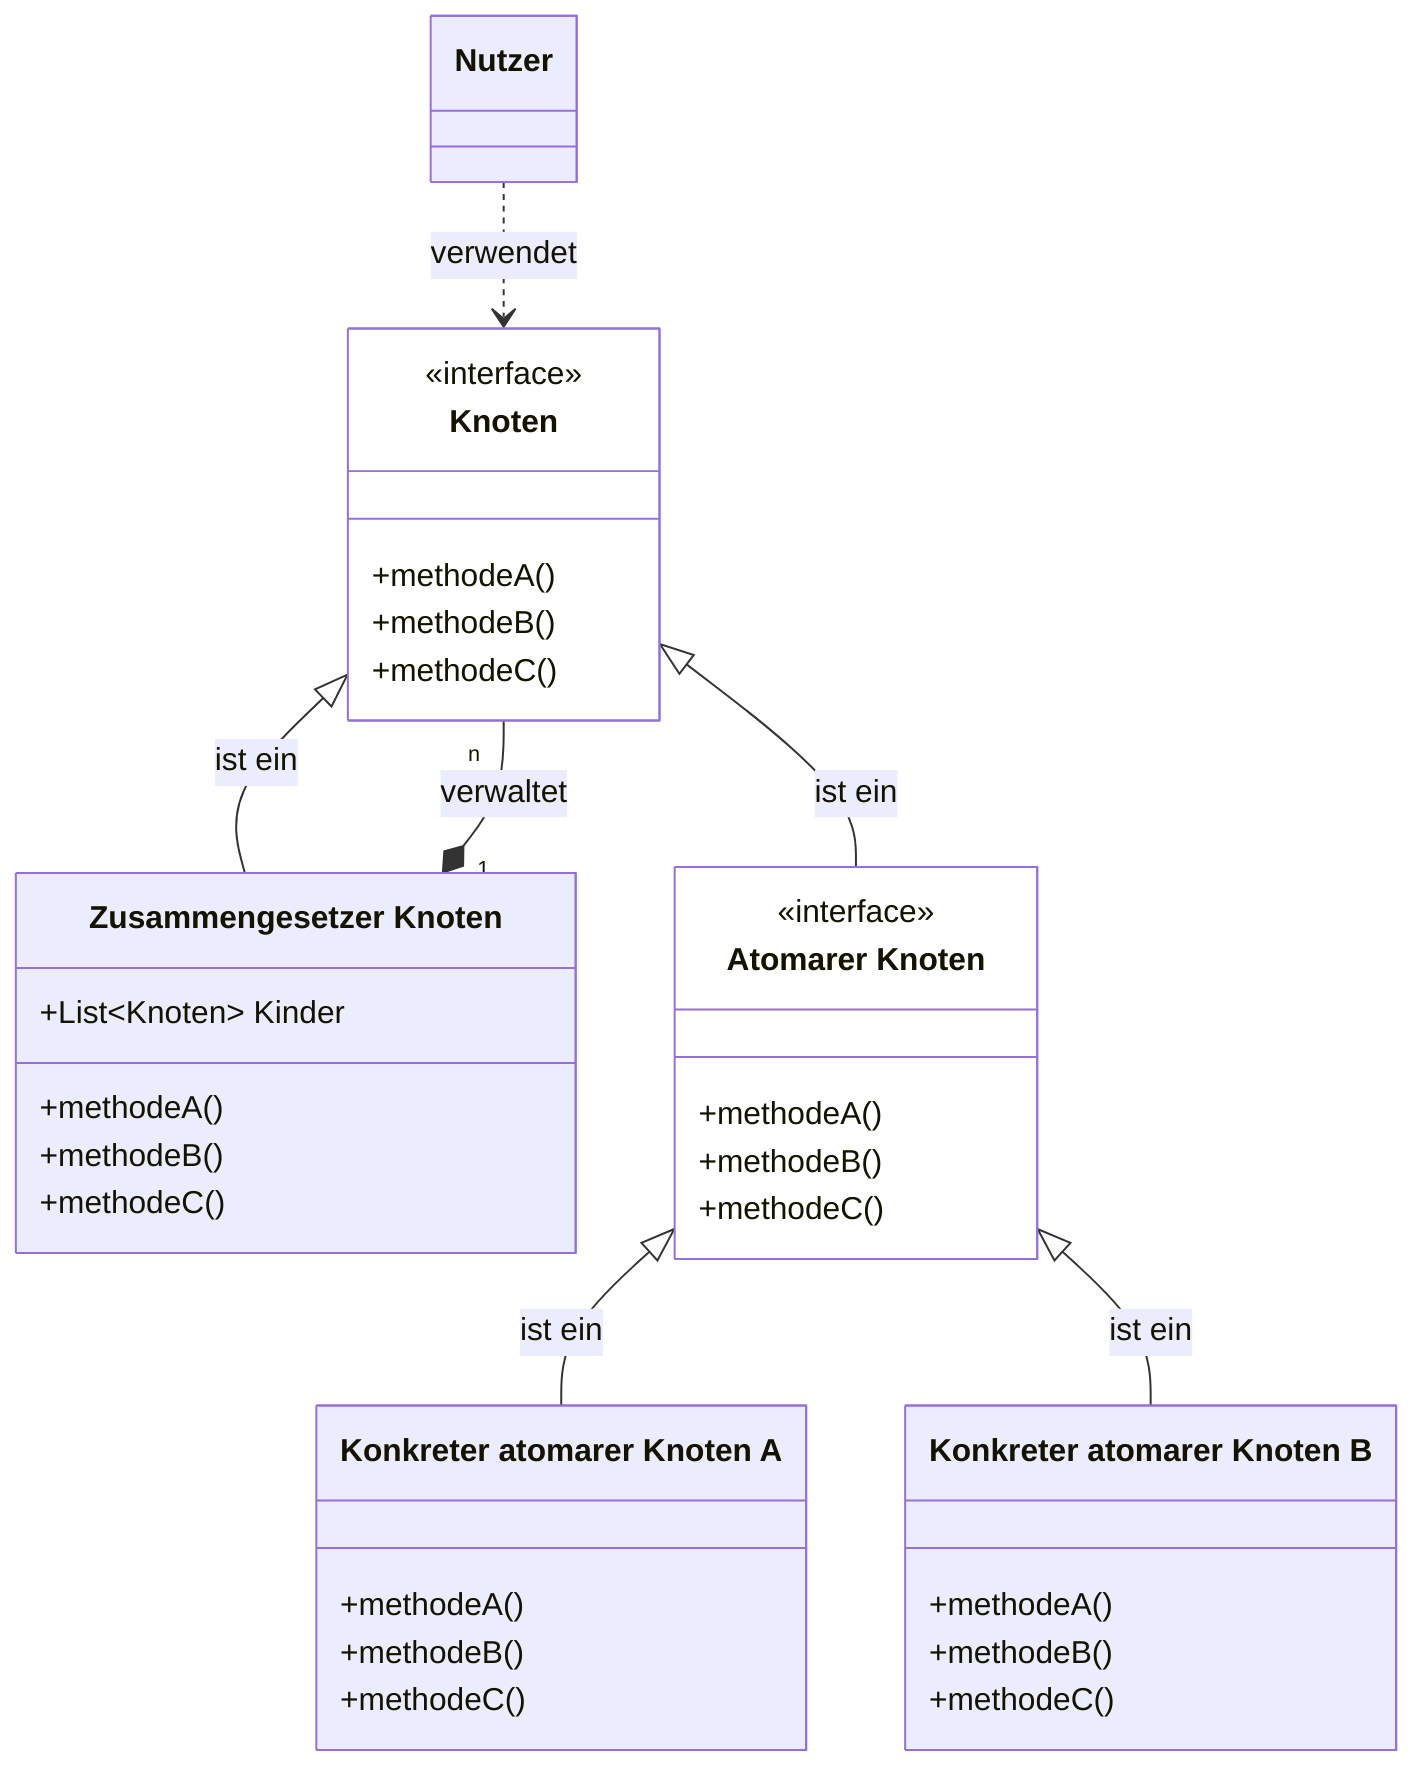classDiagram

    class Nutzer {

    }

    class Knoten {
        <<interface>>
        +methodeA()
        +methodeB()
        +methodeC()
    }

    class ZusammengesetzerKnoten["Zusammengesetzer Knoten"] {
        +List~Knoten~ Kinder
        +methodeA()
        +methodeB()
        +methodeC()
    }

    class AtomarerKnoten["Atomarer Knoten"] {
        <<interface>>
        +methodeA()
        +methodeB()
        +methodeC()
    }

    class KonkreterAtomarerKnotenA["Konkreter atomarer Knoten A"] {
        +methodeA()
        +methodeB()
        +methodeC()
    }

    class KonkreterAtomarerKnotenB["Konkreter atomarer Knoten B"] {
        +methodeA()
        +methodeB()
        +methodeC()
    }

    Nutzer ..> Knoten: verwendet

    Knoten <|-- ZusammengesetzerKnoten: ist ein
    Knoten "n"--*"1" ZusammengesetzerKnoten: verwaltet
    Knoten <|-- AtomarerKnoten: ist ein

    AtomarerKnoten <|-- KonkreterAtomarerKnotenA: ist ein
    AtomarerKnoten <|-- KonkreterAtomarerKnotenB: ist ein

    style Knoten fill:white
    style AtomarerKnoten fill:white